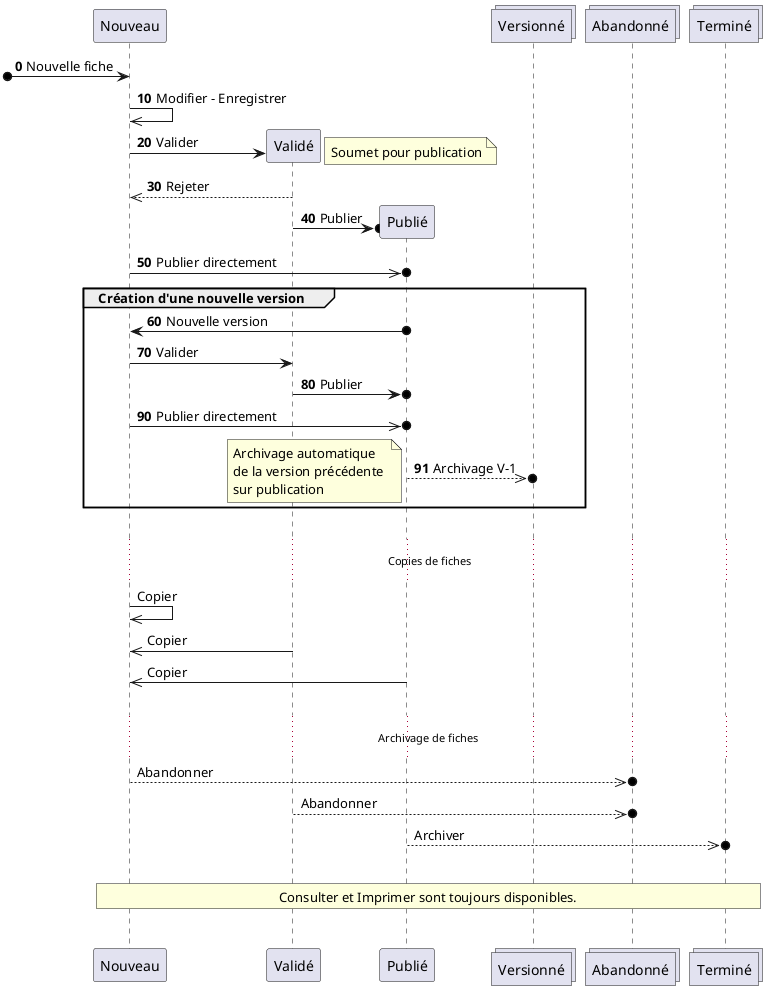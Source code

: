 uml-processing
@startuml
autonumber 0 10

participant CREATED as "Nouveau"

[o-> CREATED : Nouvelle fiche
CREATED ->> CREATED : Modifier - Enregistrer

create participant VALIDATED as "Validé"
CREATED -> VALIDATED : Valider
note right: Soumet pour publication
VALIDATED -->> CREATED : Rejeter

create participant FINISHED as "Publié"
VALIDATED ->o FINISHED : Publier

CREATED ->>o FINISHED : Publier directement

collections A_REPLACED as "Versionné"

group Création d'une nouvelle version
FINISHED o-> CREATED : Nouvelle version
CREATED -> VALIDATED : Valider
VALIDATED ->o FINISHED : Publier
autonumber stop
autonumber resume 1
CREATED ->>o FINISHED : Publier directement
FINISHED -->>o A_REPLACED : Archivage V-1
note left: Archivage automatique \nde la version précédente \nsur publication
end

autonumber stop

|||
... Copies de fiches...
CREATED ->> CREATED : Copier
VALIDATED ->> CREATED : Copier
FINISHED ->> CREATED : Copier

|||
collections A_CANCELLED as "Abandonné"
collections A_FINAL as "Terminé"

...Archivage de fiches...
CREATED -->>o A_CANCELLED: Abandonner
VALIDATED -->>o A_CANCELLED: Abandonner
FINISHED -->>o A_FINAL : Archiver

|||
rnote over CREATED, A_FINAL: Consulter et Imprimer sont toujours disponibles.
|||
@enduml
uml-processing
